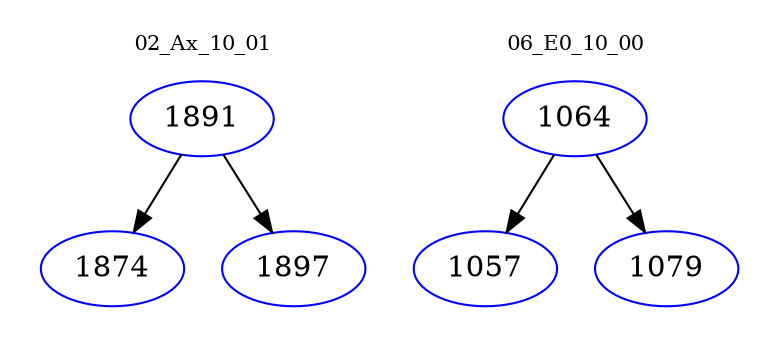 digraph{
subgraph cluster_0 {
color = white
label = "02_Ax_10_01";
fontsize=10;
T0_1891 [label="1891", color="blue"]
T0_1891 -> T0_1874 [color="black"]
T0_1874 [label="1874", color="blue"]
T0_1891 -> T0_1897 [color="black"]
T0_1897 [label="1897", color="blue"]
}
subgraph cluster_1 {
color = white
label = "06_E0_10_00";
fontsize=10;
T1_1064 [label="1064", color="blue"]
T1_1064 -> T1_1057 [color="black"]
T1_1057 [label="1057", color="blue"]
T1_1064 -> T1_1079 [color="black"]
T1_1079 [label="1079", color="blue"]
}
}
